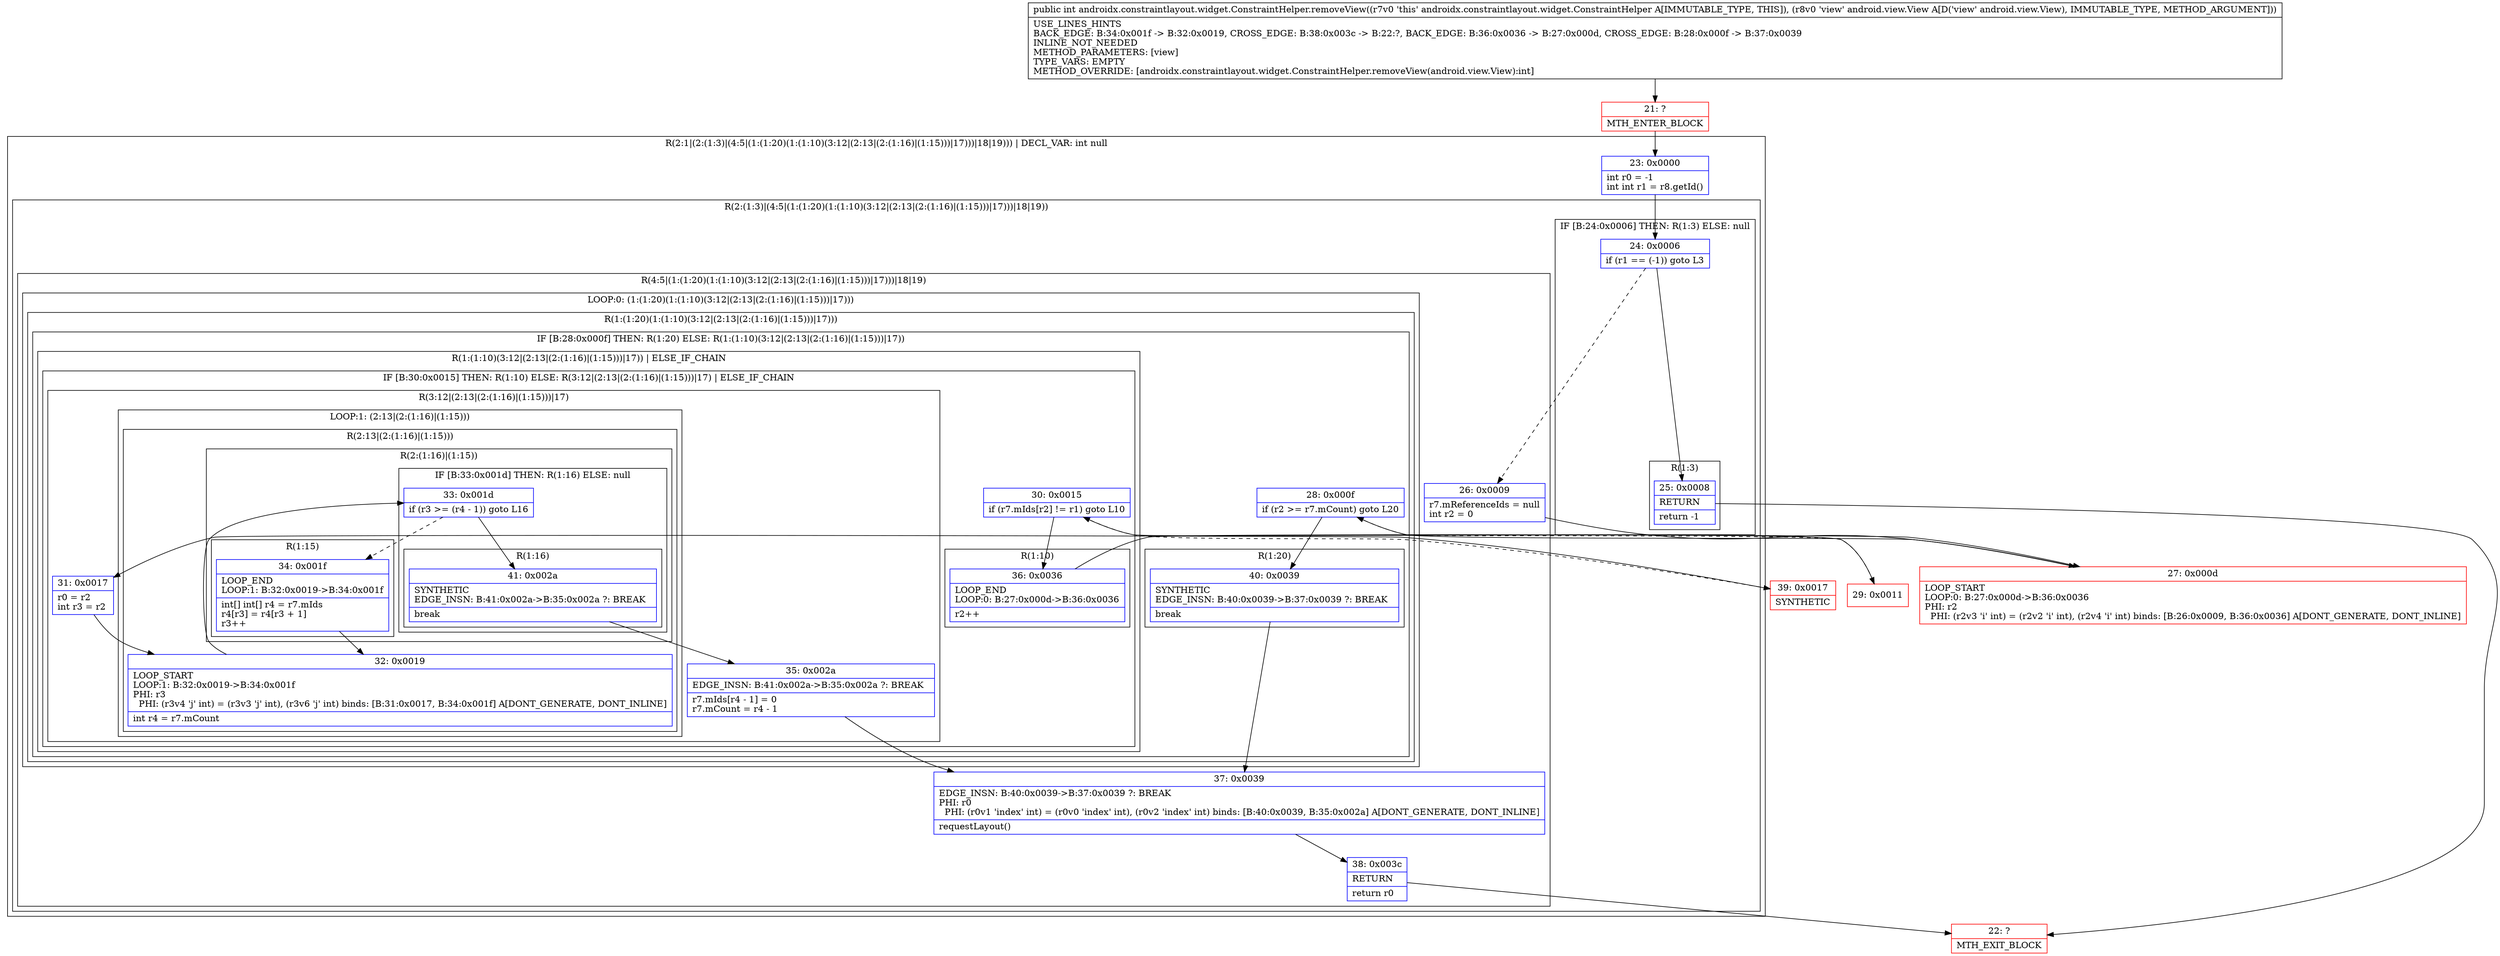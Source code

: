 digraph "CFG forandroidx.constraintlayout.widget.ConstraintHelper.removeView(Landroid\/view\/View;)I" {
subgraph cluster_Region_951170176 {
label = "R(2:1|(2:(1:3)|(4:5|(1:(1:20)(1:(1:10)(3:12|(2:13|(2:(1:16)|(1:15)))|17)))|18|19))) | DECL_VAR: int null\l";
node [shape=record,color=blue];
Node_23 [shape=record,label="{23\:\ 0x0000|int r0 = \-1\lint int r1 = r8.getId()\l}"];
subgraph cluster_Region_630601881 {
label = "R(2:(1:3)|(4:5|(1:(1:20)(1:(1:10)(3:12|(2:13|(2:(1:16)|(1:15)))|17)))|18|19))";
node [shape=record,color=blue];
subgraph cluster_IfRegion_1542595807 {
label = "IF [B:24:0x0006] THEN: R(1:3) ELSE: null";
node [shape=record,color=blue];
Node_24 [shape=record,label="{24\:\ 0x0006|if (r1 == (\-1)) goto L3\l}"];
subgraph cluster_Region_1878852485 {
label = "R(1:3)";
node [shape=record,color=blue];
Node_25 [shape=record,label="{25\:\ 0x0008|RETURN\l|return \-1\l}"];
}
}
subgraph cluster_Region_585641883 {
label = "R(4:5|(1:(1:20)(1:(1:10)(3:12|(2:13|(2:(1:16)|(1:15)))|17)))|18|19)";
node [shape=record,color=blue];
Node_26 [shape=record,label="{26\:\ 0x0009|r7.mReferenceIds = null\lint r2 = 0\l}"];
subgraph cluster_LoopRegion_2047830850 {
label = "LOOP:0: (1:(1:20)(1:(1:10)(3:12|(2:13|(2:(1:16)|(1:15)))|17)))";
node [shape=record,color=blue];
subgraph cluster_Region_225498161 {
label = "R(1:(1:20)(1:(1:10)(3:12|(2:13|(2:(1:16)|(1:15)))|17)))";
node [shape=record,color=blue];
subgraph cluster_IfRegion_59467257 {
label = "IF [B:28:0x000f] THEN: R(1:20) ELSE: R(1:(1:10)(3:12|(2:13|(2:(1:16)|(1:15)))|17))";
node [shape=record,color=blue];
Node_28 [shape=record,label="{28\:\ 0x000f|if (r2 \>= r7.mCount) goto L20\l}"];
subgraph cluster_Region_431388662 {
label = "R(1:20)";
node [shape=record,color=blue];
Node_40 [shape=record,label="{40\:\ 0x0039|SYNTHETIC\lEDGE_INSN: B:40:0x0039\-\>B:37:0x0039 ?: BREAK  \l|break\l}"];
}
subgraph cluster_Region_516992622 {
label = "R(1:(1:10)(3:12|(2:13|(2:(1:16)|(1:15)))|17)) | ELSE_IF_CHAIN\l";
node [shape=record,color=blue];
subgraph cluster_IfRegion_1859296917 {
label = "IF [B:30:0x0015] THEN: R(1:10) ELSE: R(3:12|(2:13|(2:(1:16)|(1:15)))|17) | ELSE_IF_CHAIN\l";
node [shape=record,color=blue];
Node_30 [shape=record,label="{30\:\ 0x0015|if (r7.mIds[r2] != r1) goto L10\l}"];
subgraph cluster_Region_1618746010 {
label = "R(1:10)";
node [shape=record,color=blue];
Node_36 [shape=record,label="{36\:\ 0x0036|LOOP_END\lLOOP:0: B:27:0x000d\-\>B:36:0x0036\l|r2++\l}"];
}
subgraph cluster_Region_1953454572 {
label = "R(3:12|(2:13|(2:(1:16)|(1:15)))|17)";
node [shape=record,color=blue];
Node_31 [shape=record,label="{31\:\ 0x0017|r0 = r2\lint r3 = r2\l}"];
subgraph cluster_LoopRegion_528778125 {
label = "LOOP:1: (2:13|(2:(1:16)|(1:15)))";
node [shape=record,color=blue];
subgraph cluster_Region_870383667 {
label = "R(2:13|(2:(1:16)|(1:15)))";
node [shape=record,color=blue];
Node_32 [shape=record,label="{32\:\ 0x0019|LOOP_START\lLOOP:1: B:32:0x0019\-\>B:34:0x001f\lPHI: r3 \l  PHI: (r3v4 'j' int) = (r3v3 'j' int), (r3v6 'j' int) binds: [B:31:0x0017, B:34:0x001f] A[DONT_GENERATE, DONT_INLINE]\l|int r4 = r7.mCount\l}"];
subgraph cluster_Region_350096656 {
label = "R(2:(1:16)|(1:15))";
node [shape=record,color=blue];
subgraph cluster_IfRegion_860451850 {
label = "IF [B:33:0x001d] THEN: R(1:16) ELSE: null";
node [shape=record,color=blue];
Node_33 [shape=record,label="{33\:\ 0x001d|if (r3 \>= (r4 \- 1)) goto L16\l}"];
subgraph cluster_Region_1056821690 {
label = "R(1:16)";
node [shape=record,color=blue];
Node_41 [shape=record,label="{41\:\ 0x002a|SYNTHETIC\lEDGE_INSN: B:41:0x002a\-\>B:35:0x002a ?: BREAK  \l|break\l}"];
}
}
subgraph cluster_Region_1226145163 {
label = "R(1:15)";
node [shape=record,color=blue];
Node_34 [shape=record,label="{34\:\ 0x001f|LOOP_END\lLOOP:1: B:32:0x0019\-\>B:34:0x001f\l|int[] int[] r4 = r7.mIds\lr4[r3] = r4[r3 + 1]\lr3++\l}"];
}
}
}
}
Node_35 [shape=record,label="{35\:\ 0x002a|EDGE_INSN: B:41:0x002a\-\>B:35:0x002a ?: BREAK  \l|r7.mIds[r4 \- 1] = 0\lr7.mCount = r4 \- 1\l}"];
}
}
}
}
}
}
Node_37 [shape=record,label="{37\:\ 0x0039|EDGE_INSN: B:40:0x0039\-\>B:37:0x0039 ?: BREAK  \lPHI: r0 \l  PHI: (r0v1 'index' int) = (r0v0 'index' int), (r0v2 'index' int) binds: [B:40:0x0039, B:35:0x002a] A[DONT_GENERATE, DONT_INLINE]\l|requestLayout()\l}"];
Node_38 [shape=record,label="{38\:\ 0x003c|RETURN\l|return r0\l}"];
}
}
}
Node_21 [shape=record,color=red,label="{21\:\ ?|MTH_ENTER_BLOCK\l}"];
Node_22 [shape=record,color=red,label="{22\:\ ?|MTH_EXIT_BLOCK\l}"];
Node_27 [shape=record,color=red,label="{27\:\ 0x000d|LOOP_START\lLOOP:0: B:27:0x000d\-\>B:36:0x0036\lPHI: r2 \l  PHI: (r2v3 'i' int) = (r2v2 'i' int), (r2v4 'i' int) binds: [B:26:0x0009, B:36:0x0036] A[DONT_GENERATE, DONT_INLINE]\l}"];
Node_29 [shape=record,color=red,label="{29\:\ 0x0011}"];
Node_39 [shape=record,color=red,label="{39\:\ 0x0017|SYNTHETIC\l}"];
MethodNode[shape=record,label="{public int androidx.constraintlayout.widget.ConstraintHelper.removeView((r7v0 'this' androidx.constraintlayout.widget.ConstraintHelper A[IMMUTABLE_TYPE, THIS]), (r8v0 'view' android.view.View A[D('view' android.view.View), IMMUTABLE_TYPE, METHOD_ARGUMENT]))  | USE_LINES_HINTS\lBACK_EDGE: B:34:0x001f \-\> B:32:0x0019, CROSS_EDGE: B:38:0x003c \-\> B:22:?, BACK_EDGE: B:36:0x0036 \-\> B:27:0x000d, CROSS_EDGE: B:28:0x000f \-\> B:37:0x0039\lINLINE_NOT_NEEDED\lMETHOD_PARAMETERS: [view]\lTYPE_VARS: EMPTY\lMETHOD_OVERRIDE: [androidx.constraintlayout.widget.ConstraintHelper.removeView(android.view.View):int]\l}"];
MethodNode -> Node_21;Node_23 -> Node_24;
Node_24 -> Node_25;
Node_24 -> Node_26[style=dashed];
Node_25 -> Node_22;
Node_26 -> Node_27;
Node_28 -> Node_29[style=dashed];
Node_28 -> Node_40;
Node_40 -> Node_37;
Node_30 -> Node_36;
Node_30 -> Node_39[style=dashed];
Node_36 -> Node_27;
Node_31 -> Node_32;
Node_32 -> Node_33;
Node_33 -> Node_34[style=dashed];
Node_33 -> Node_41;
Node_41 -> Node_35;
Node_34 -> Node_32;
Node_35 -> Node_37;
Node_37 -> Node_38;
Node_38 -> Node_22;
Node_21 -> Node_23;
Node_27 -> Node_28;
Node_29 -> Node_30;
Node_39 -> Node_31;
}

